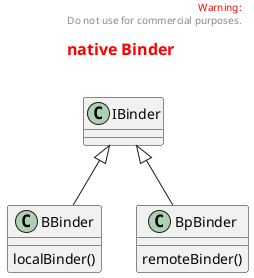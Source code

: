 @startuml
title
<font color=red size=16>native Binder</font>

end title

header
<font color=red>Warning:</font>
Do not use for commercial purposes.
end header
'-------------------------------------------------

class IBinder {
}

class BBinder{
    localBinder()
}

class BpBinder{
    remoteBinder()
}
BpBinder -up-|> IBinder
BBinder -up-|> IBinder

@enduml